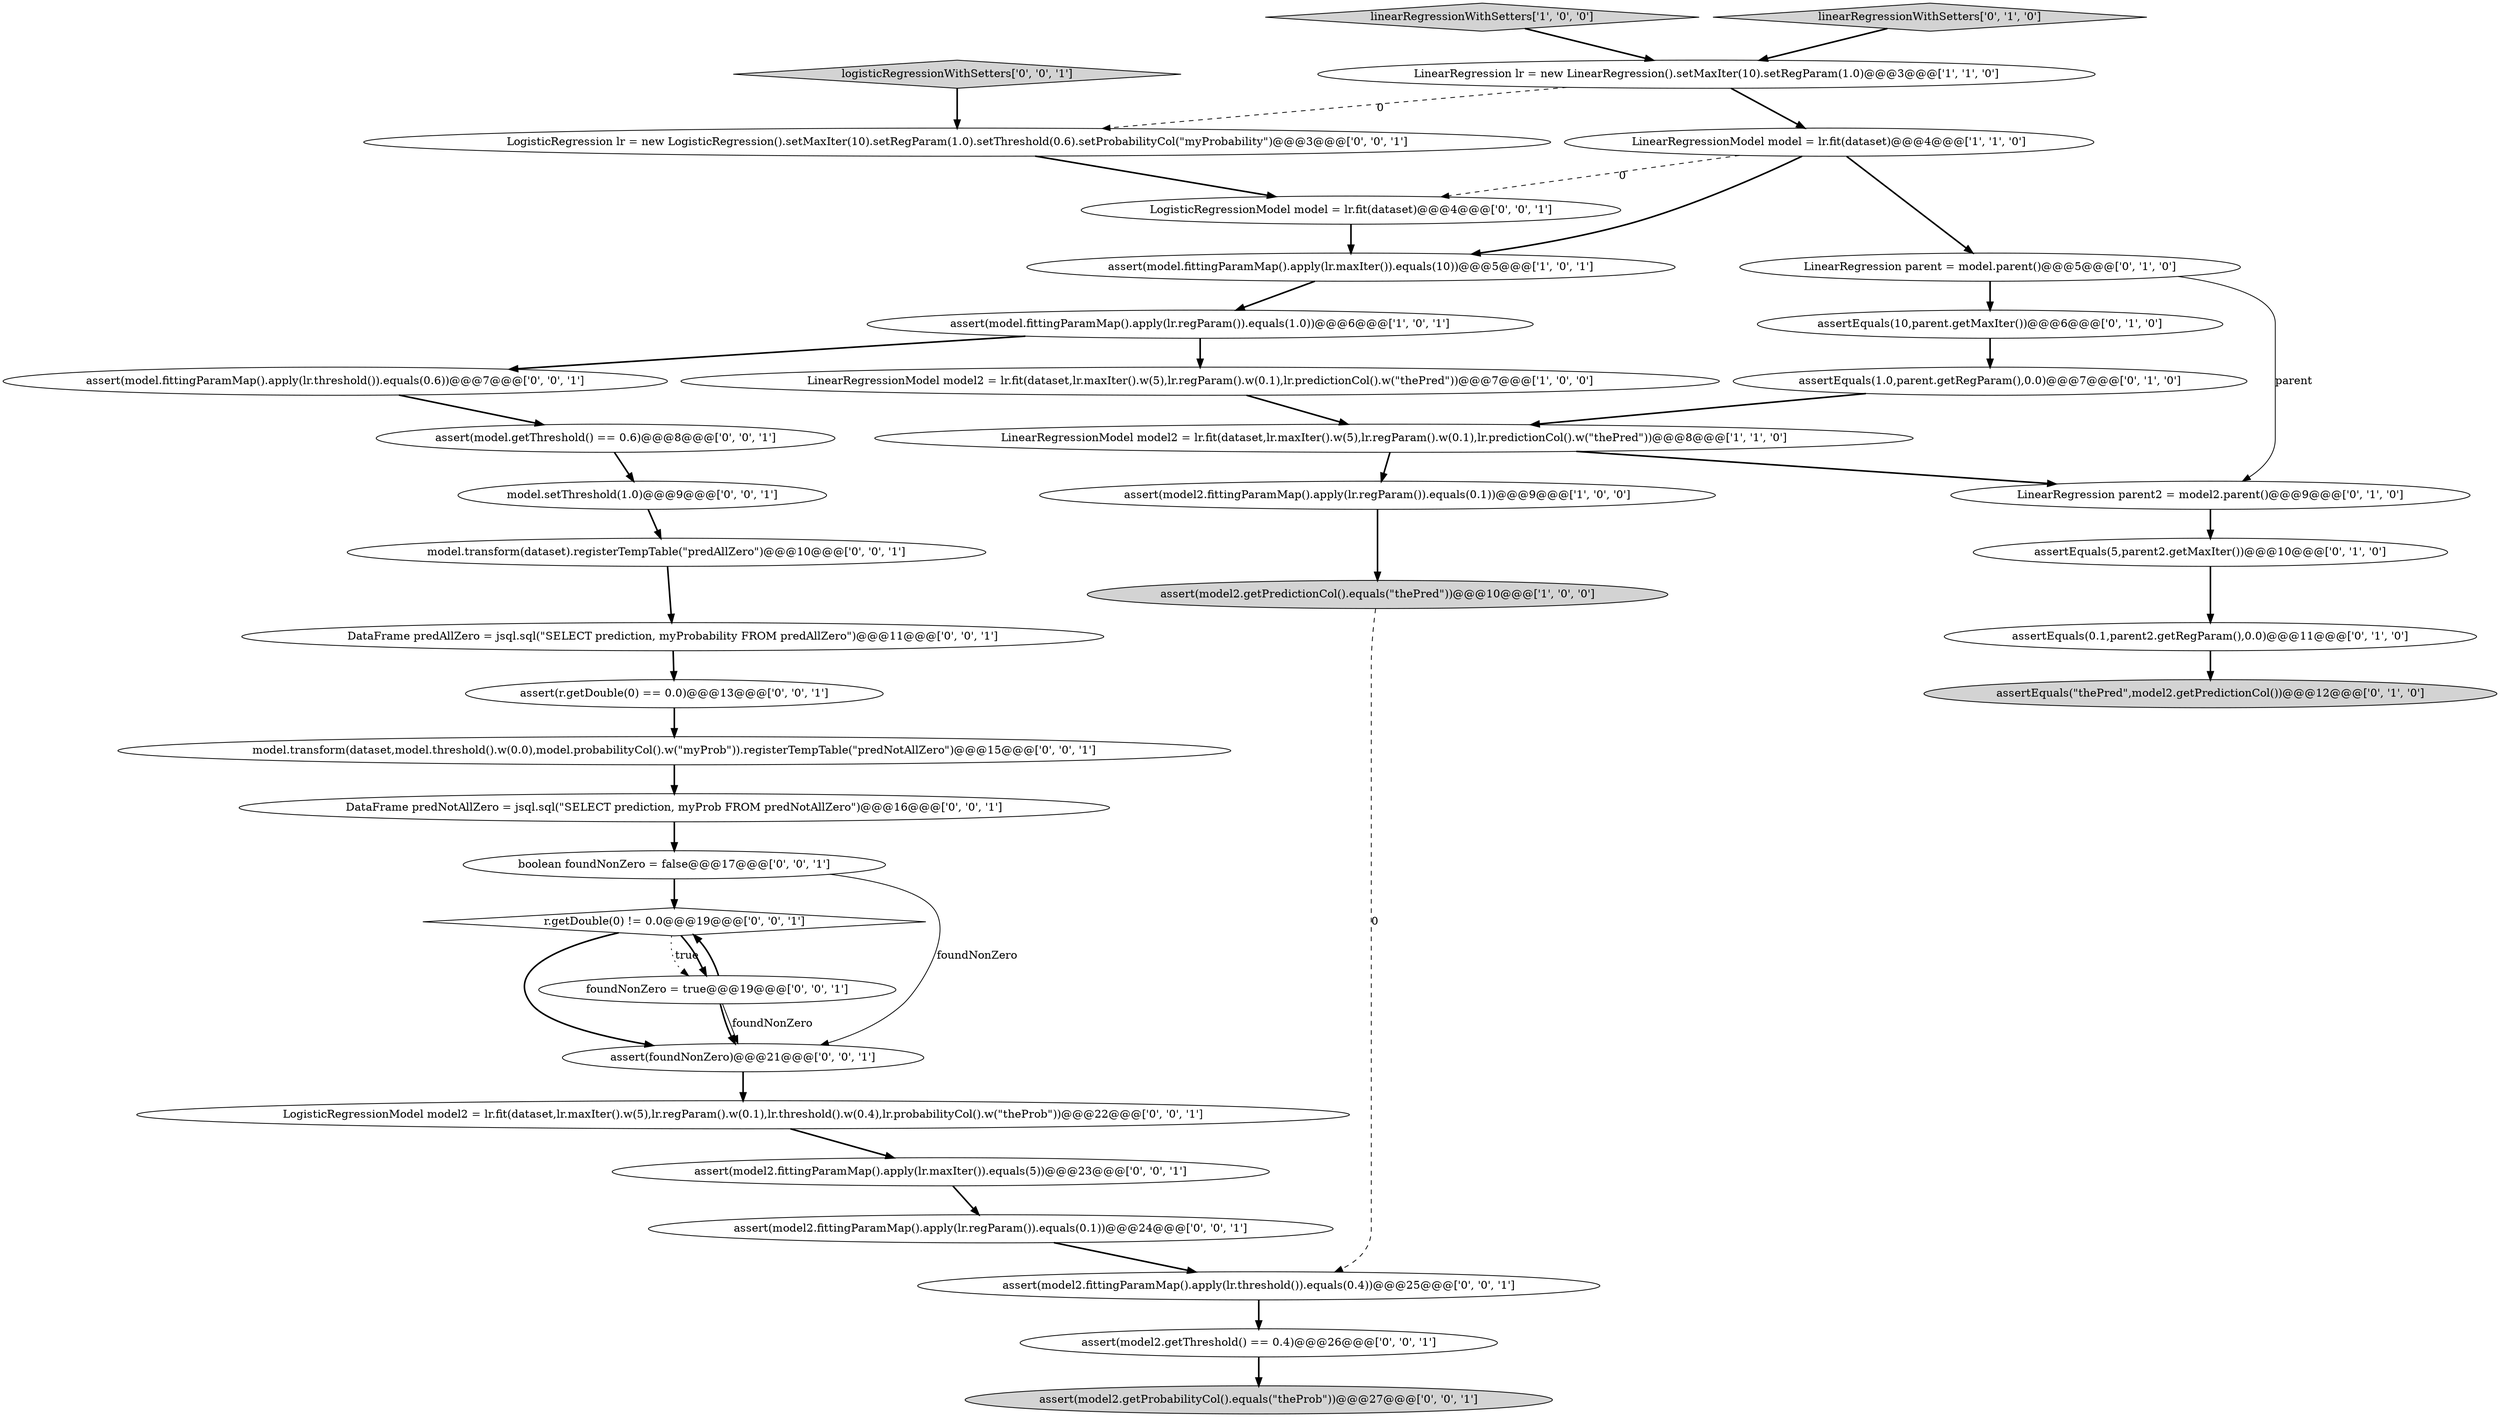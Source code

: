 digraph {
8 [style = filled, label = "linearRegressionWithSetters['1', '0', '0']", fillcolor = lightgray, shape = diamond image = "AAA0AAABBB1BBB"];
14 [style = filled, label = "linearRegressionWithSetters['0', '1', '0']", fillcolor = lightgray, shape = diamond image = "AAA0AAABBB2BBB"];
3 [style = filled, label = "LinearRegressionModel model2 = lr.fit(dataset,lr.maxIter().w(5),lr.regParam().w(0.1),lr.predictionCol().w(\"thePred\"))@@@8@@@['1', '1', '0']", fillcolor = white, shape = ellipse image = "AAA0AAABBB1BBB"];
37 [style = filled, label = "assert(model2.fittingParamMap().apply(lr.maxIter()).equals(5))@@@23@@@['0', '0', '1']", fillcolor = white, shape = ellipse image = "AAA0AAABBB3BBB"];
34 [style = filled, label = "foundNonZero = true@@@19@@@['0', '0', '1']", fillcolor = white, shape = ellipse image = "AAA0AAABBB3BBB"];
31 [style = filled, label = "LogisticRegressionModel model2 = lr.fit(dataset,lr.maxIter().w(5),lr.regParam().w(0.1),lr.threshold().w(0.4),lr.probabilityCol().w(\"theProb\"))@@@22@@@['0', '0', '1']", fillcolor = white, shape = ellipse image = "AAA0AAABBB3BBB"];
33 [style = filled, label = "model.setThreshold(1.0)@@@9@@@['0', '0', '1']", fillcolor = white, shape = ellipse image = "AAA0AAABBB3BBB"];
9 [style = filled, label = "assertEquals(10,parent.getMaxIter())@@@6@@@['0', '1', '0']", fillcolor = white, shape = ellipse image = "AAA0AAABBB2BBB"];
17 [style = filled, label = "assert(model2.getThreshold() == 0.4)@@@26@@@['0', '0', '1']", fillcolor = white, shape = ellipse image = "AAA0AAABBB3BBB"];
11 [style = filled, label = "assertEquals(\"thePred\",model2.getPredictionCol())@@@12@@@['0', '1', '0']", fillcolor = lightgray, shape = ellipse image = "AAA1AAABBB2BBB"];
13 [style = filled, label = "LinearRegression parent2 = model2.parent()@@@9@@@['0', '1', '0']", fillcolor = white, shape = ellipse image = "AAA0AAABBB2BBB"];
22 [style = filled, label = "assert(model2.fittingParamMap().apply(lr.threshold()).equals(0.4))@@@25@@@['0', '0', '1']", fillcolor = white, shape = ellipse image = "AAA0AAABBB3BBB"];
5 [style = filled, label = "LinearRegression lr = new LinearRegression().setMaxIter(10).setRegParam(1.0)@@@3@@@['1', '1', '0']", fillcolor = white, shape = ellipse image = "AAA0AAABBB1BBB"];
21 [style = filled, label = "r.getDouble(0) != 0.0@@@19@@@['0', '0', '1']", fillcolor = white, shape = diamond image = "AAA0AAABBB3BBB"];
4 [style = filled, label = "assert(model.fittingParamMap().apply(lr.maxIter()).equals(10))@@@5@@@['1', '0', '1']", fillcolor = white, shape = ellipse image = "AAA0AAABBB1BBB"];
26 [style = filled, label = "model.transform(dataset).registerTempTable(\"predAllZero\")@@@10@@@['0', '0', '1']", fillcolor = white, shape = ellipse image = "AAA0AAABBB3BBB"];
30 [style = filled, label = "assert(model.fittingParamMap().apply(lr.threshold()).equals(0.6))@@@7@@@['0', '0', '1']", fillcolor = white, shape = ellipse image = "AAA0AAABBB3BBB"];
10 [style = filled, label = "assertEquals(1.0,parent.getRegParam(),0.0)@@@7@@@['0', '1', '0']", fillcolor = white, shape = ellipse image = "AAA1AAABBB2BBB"];
0 [style = filled, label = "assert(model.fittingParamMap().apply(lr.regParam()).equals(1.0))@@@6@@@['1', '0', '1']", fillcolor = white, shape = ellipse image = "AAA0AAABBB1BBB"];
25 [style = filled, label = "assert(model.getThreshold() == 0.6)@@@8@@@['0', '0', '1']", fillcolor = white, shape = ellipse image = "AAA0AAABBB3BBB"];
2 [style = filled, label = "assert(model2.fittingParamMap().apply(lr.regParam()).equals(0.1))@@@9@@@['1', '0', '0']", fillcolor = white, shape = ellipse image = "AAA0AAABBB1BBB"];
20 [style = filled, label = "DataFrame predAllZero = jsql.sql(\"SELECT prediction, myProbability FROM predAllZero\")@@@11@@@['0', '0', '1']", fillcolor = white, shape = ellipse image = "AAA0AAABBB3BBB"];
23 [style = filled, label = "assert(r.getDouble(0) == 0.0)@@@13@@@['0', '0', '1']", fillcolor = white, shape = ellipse image = "AAA0AAABBB3BBB"];
24 [style = filled, label = "assert(model2.getProbabilityCol().equals(\"theProb\"))@@@27@@@['0', '0', '1']", fillcolor = lightgray, shape = ellipse image = "AAA0AAABBB3BBB"];
29 [style = filled, label = "DataFrame predNotAllZero = jsql.sql(\"SELECT prediction, myProb FROM predNotAllZero\")@@@16@@@['0', '0', '1']", fillcolor = white, shape = ellipse image = "AAA0AAABBB3BBB"];
15 [style = filled, label = "assertEquals(0.1,parent2.getRegParam(),0.0)@@@11@@@['0', '1', '0']", fillcolor = white, shape = ellipse image = "AAA0AAABBB2BBB"];
27 [style = filled, label = "LogisticRegression lr = new LogisticRegression().setMaxIter(10).setRegParam(1.0).setThreshold(0.6).setProbabilityCol(\"myProbability\")@@@3@@@['0', '0', '1']", fillcolor = white, shape = ellipse image = "AAA0AAABBB3BBB"];
12 [style = filled, label = "LinearRegression parent = model.parent()@@@5@@@['0', '1', '0']", fillcolor = white, shape = ellipse image = "AAA0AAABBB2BBB"];
6 [style = filled, label = "LinearRegressionModel model2 = lr.fit(dataset,lr.maxIter().w(5),lr.regParam().w(0.1),lr.predictionCol().w(\"thePred\"))@@@7@@@['1', '0', '0']", fillcolor = white, shape = ellipse image = "AAA0AAABBB1BBB"];
16 [style = filled, label = "assertEquals(5,parent2.getMaxIter())@@@10@@@['0', '1', '0']", fillcolor = white, shape = ellipse image = "AAA0AAABBB2BBB"];
18 [style = filled, label = "model.transform(dataset,model.threshold().w(0.0),model.probabilityCol().w(\"myProb\")).registerTempTable(\"predNotAllZero\")@@@15@@@['0', '0', '1']", fillcolor = white, shape = ellipse image = "AAA0AAABBB3BBB"];
28 [style = filled, label = "LogisticRegressionModel model = lr.fit(dataset)@@@4@@@['0', '0', '1']", fillcolor = white, shape = ellipse image = "AAA0AAABBB3BBB"];
19 [style = filled, label = "assert(foundNonZero)@@@21@@@['0', '0', '1']", fillcolor = white, shape = ellipse image = "AAA0AAABBB3BBB"];
32 [style = filled, label = "logisticRegressionWithSetters['0', '0', '1']", fillcolor = lightgray, shape = diamond image = "AAA0AAABBB3BBB"];
1 [style = filled, label = "assert(model2.getPredictionCol().equals(\"thePred\"))@@@10@@@['1', '0', '0']", fillcolor = lightgray, shape = ellipse image = "AAA0AAABBB1BBB"];
7 [style = filled, label = "LinearRegressionModel model = lr.fit(dataset)@@@4@@@['1', '1', '0']", fillcolor = white, shape = ellipse image = "AAA0AAABBB1BBB"];
36 [style = filled, label = "boolean foundNonZero = false@@@17@@@['0', '0', '1']", fillcolor = white, shape = ellipse image = "AAA0AAABBB3BBB"];
35 [style = filled, label = "assert(model2.fittingParamMap().apply(lr.regParam()).equals(0.1))@@@24@@@['0', '0', '1']", fillcolor = white, shape = ellipse image = "AAA0AAABBB3BBB"];
0->6 [style = bold, label=""];
14->5 [style = bold, label=""];
21->34 [style = dotted, label="true"];
20->23 [style = bold, label=""];
31->37 [style = bold, label=""];
8->5 [style = bold, label=""];
18->29 [style = bold, label=""];
27->28 [style = bold, label=""];
3->2 [style = bold, label=""];
7->28 [style = dashed, label="0"];
1->22 [style = dashed, label="0"];
37->35 [style = bold, label=""];
36->19 [style = solid, label="foundNonZero"];
26->20 [style = bold, label=""];
16->15 [style = bold, label=""];
32->27 [style = bold, label=""];
25->33 [style = bold, label=""];
5->27 [style = dashed, label="0"];
22->17 [style = bold, label=""];
30->25 [style = bold, label=""];
29->36 [style = bold, label=""];
3->13 [style = bold, label=""];
10->3 [style = bold, label=""];
28->4 [style = bold, label=""];
36->21 [style = bold, label=""];
12->9 [style = bold, label=""];
21->19 [style = bold, label=""];
12->13 [style = solid, label="parent"];
7->12 [style = bold, label=""];
15->11 [style = bold, label=""];
7->4 [style = bold, label=""];
13->16 [style = bold, label=""];
17->24 [style = bold, label=""];
2->1 [style = bold, label=""];
6->3 [style = bold, label=""];
34->19 [style = solid, label="foundNonZero"];
23->18 [style = bold, label=""];
21->34 [style = bold, label=""];
0->30 [style = bold, label=""];
19->31 [style = bold, label=""];
34->19 [style = bold, label=""];
35->22 [style = bold, label=""];
34->21 [style = bold, label=""];
5->7 [style = bold, label=""];
4->0 [style = bold, label=""];
33->26 [style = bold, label=""];
9->10 [style = bold, label=""];
}
